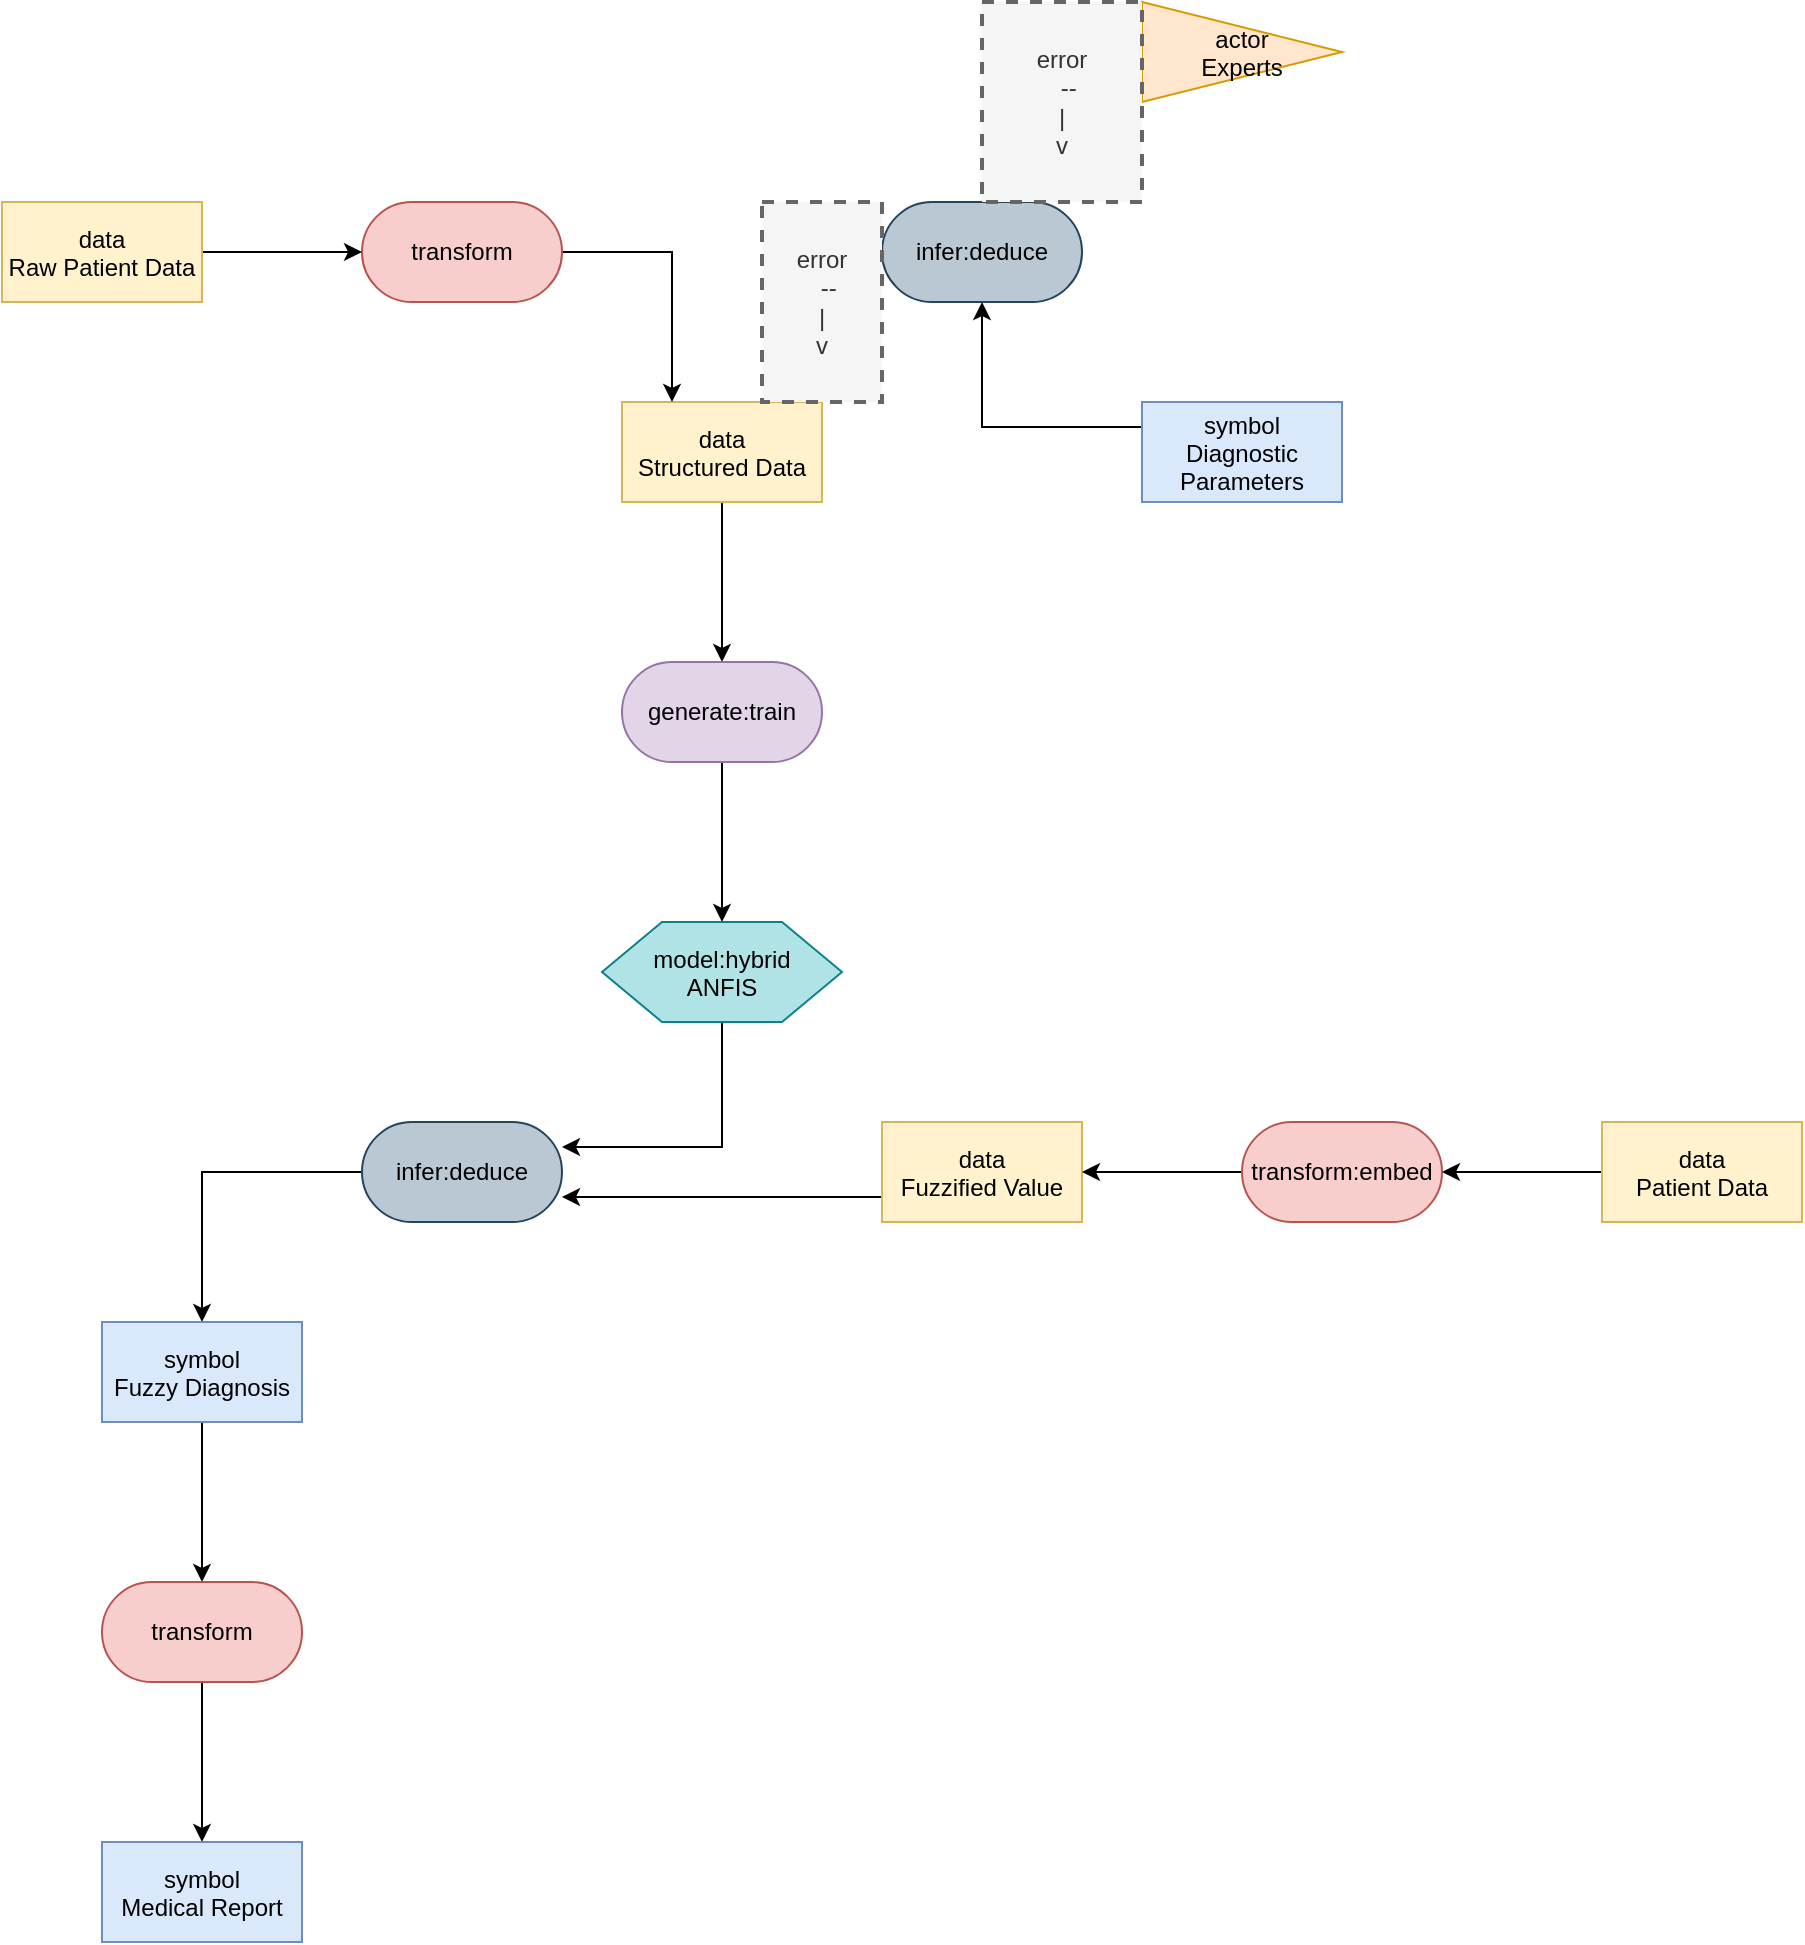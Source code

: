 <mxfile version="27.1.6" pages="2">
  <diagram name="Page-1" id="uR421m5Eu4md5AjJAitG">
    <mxGraphModel dx="1429" dy="856" grid="1" gridSize="10" guides="1" tooltips="1" connect="1" arrows="1" fold="1" page="1" pageScale="1" pageWidth="3300" pageHeight="4681" math="0" shadow="0">
      <root>
        <mxCell id="0" />
        <mxCell id="1" parent="0" />
        <mxCell id="n80IZ_nw0avHXSDwtfPN-1" value="actor&#xa;Experts" style="triangle;fillColor=#ffe6cc;strokeColor=#d79b00;" parent="1" name="actor" vertex="1">
          <mxGeometry x="1920" y="230" width="100" height="50" as="geometry" />
        </mxCell>
        <mxCell id="n80IZ_nw0avHXSDwtfPN-34" style="edgeStyle=orthogonalEdgeStyle;rounded=0;orthogonalLoop=1;jettySize=auto;html=1;exitX=0;exitY=0.25;exitDx=0;exitDy=0;entryX=0.5;entryY=1;entryDx=0;entryDy=0;" parent="1" source="n80IZ_nw0avHXSDwtfPN-2" target="n80IZ_nw0avHXSDwtfPN-3" edge="1">
          <mxGeometry relative="1" as="geometry" />
        </mxCell>
        <mxCell id="n80IZ_nw0avHXSDwtfPN-2" value="symbol&#xa;Diagnostic&#xa;Parameters" style="rectangle;fillColor=#dae8fc;strokeColor=#6c8ebf;" parent="1" name="symbol" vertex="1">
          <mxGeometry x="1920" y="430" width="100" height="50" as="geometry" />
        </mxCell>
        <mxCell id="n80IZ_nw0avHXSDwtfPN-3" value="infer:deduce" style="rounded=1;whiteSpace=wrap;html=1;arcSize=50;fillColor=#bac8d3;strokeColor=#23445d;" parent="1" name="infer:deduce" vertex="1">
          <mxGeometry x="1790" y="330" width="100" height="50" as="geometry" />
        </mxCell>
        <mxCell id="n80IZ_nw0avHXSDwtfPN-6" value="&lt;div&gt;error&lt;/div&gt;&lt;div&gt;&amp;nbsp; --&lt;/div&gt;&lt;div&gt;|&lt;/div&gt;&lt;div&gt;v&lt;/div&gt;" style="text;html=1;align=center;verticalAlign=middle;whiteSpace=wrap;rounded=0;dashed=1;fillColor=#f5f5f5;fontColor=#333333;strokeColor=#666666;strokeWidth=2;" parent="1" name="text" vertex="1">
          <mxGeometry x="1840" y="230" width="80" height="100" as="geometry" />
        </mxCell>
        <mxCell id="n80IZ_nw0avHXSDwtfPN-16" style="edgeStyle=orthogonalEdgeStyle;rounded=0;orthogonalLoop=1;jettySize=auto;html=1;exitX=0.5;exitY=1;exitDx=0;exitDy=0;entryX=0.5;entryY=0;entryDx=0;entryDy=0;" parent="1" source="n80IZ_nw0avHXSDwtfPN-7" target="n80IZ_nw0avHXSDwtfPN-15" edge="1">
          <mxGeometry relative="1" as="geometry" />
        </mxCell>
        <mxCell id="n80IZ_nw0avHXSDwtfPN-7" value="data&#xa;Structured Data" style="rectangle;fillColor=#fff2cc;strokeColor=#d6b656;" parent="1" name="data" vertex="1">
          <mxGeometry x="1660" y="430" width="100" height="50" as="geometry" />
        </mxCell>
        <mxCell id="n80IZ_nw0avHXSDwtfPN-9" value="&lt;div&gt;error&lt;/div&gt;&lt;div&gt;&amp;nbsp; --&lt;/div&gt;&lt;div&gt;|&lt;/div&gt;&lt;div&gt;v&lt;/div&gt;" style="text;html=1;align=center;verticalAlign=middle;whiteSpace=wrap;rounded=0;dashed=1;fillColor=#f5f5f5;fontColor=#333333;strokeColor=#666666;strokeWidth=2;" parent="1" name="text" vertex="1">
          <mxGeometry x="1730" y="330" width="60" height="100" as="geometry" />
        </mxCell>
        <mxCell id="n80IZ_nw0avHXSDwtfPN-12" style="edgeStyle=orthogonalEdgeStyle;rounded=0;orthogonalLoop=1;jettySize=auto;html=1;exitX=1;exitY=0.5;exitDx=0;exitDy=0;entryX=0.25;entryY=0;entryDx=0;entryDy=0;" parent="1" source="n80IZ_nw0avHXSDwtfPN-11" target="n80IZ_nw0avHXSDwtfPN-7" edge="1">
          <mxGeometry relative="1" as="geometry" />
        </mxCell>
        <mxCell id="n80IZ_nw0avHXSDwtfPN-11" value="transform" style="rounded=1;whiteSpace=wrap;html=1;arcSize=50;fillColor=#f8cecc;strokeColor=#b85450;" parent="1" name="transform" vertex="1">
          <mxGeometry x="1530" y="330" width="100" height="50" as="geometry" />
        </mxCell>
        <mxCell id="n80IZ_nw0avHXSDwtfPN-14" style="edgeStyle=orthogonalEdgeStyle;rounded=0;orthogonalLoop=1;jettySize=auto;html=1;exitX=1;exitY=0.5;exitDx=0;exitDy=0;entryX=0;entryY=0.5;entryDx=0;entryDy=0;" parent="1" source="n80IZ_nw0avHXSDwtfPN-13" target="n80IZ_nw0avHXSDwtfPN-11" edge="1">
          <mxGeometry relative="1" as="geometry" />
        </mxCell>
        <mxCell id="n80IZ_nw0avHXSDwtfPN-13" value="data&#xa;Raw Patient Data" style="rectangle;fillColor=#fff2cc;strokeColor=#d6b656;" parent="1" name="data" vertex="1">
          <mxGeometry x="1350" y="330" width="100" height="50" as="geometry" />
        </mxCell>
        <mxCell id="n80IZ_nw0avHXSDwtfPN-18" style="edgeStyle=orthogonalEdgeStyle;rounded=0;orthogonalLoop=1;jettySize=auto;html=1;exitX=0.5;exitY=1;exitDx=0;exitDy=0;entryX=0.5;entryY=0;entryDx=0;entryDy=0;" parent="1" source="n80IZ_nw0avHXSDwtfPN-15" target="n80IZ_nw0avHXSDwtfPN-17" edge="1">
          <mxGeometry relative="1" as="geometry" />
        </mxCell>
        <mxCell id="n80IZ_nw0avHXSDwtfPN-15" value="generate:train" style="rounded=1;whiteSpace=wrap;html=1;arcSize=50;fillColor=#e1d5e7;strokeColor=#9673a6;" parent="1" name="generate:train" vertex="1">
          <mxGeometry x="1660" y="560" width="100" height="50" as="geometry" />
        </mxCell>
        <mxCell id="n80IZ_nw0avHXSDwtfPN-25" style="edgeStyle=orthogonalEdgeStyle;rounded=0;orthogonalLoop=1;jettySize=auto;html=1;exitX=0.5;exitY=1;exitDx=0;exitDy=0;entryX=1;entryY=0.25;entryDx=0;entryDy=0;" parent="1" source="n80IZ_nw0avHXSDwtfPN-17" target="n80IZ_nw0avHXSDwtfPN-24" edge="1">
          <mxGeometry relative="1" as="geometry" />
        </mxCell>
        <mxCell id="n80IZ_nw0avHXSDwtfPN-17" value="model:hybrid&#xa;ANFIS" style="shape=hexagon;perimeter=hexagonPerimeter2;fillColor=#b0e3e6;strokeColor=#0e8088;" parent="1" name="model" vertex="1">
          <mxGeometry x="1650" y="690" width="120" height="50" as="geometry" />
        </mxCell>
        <mxCell id="n80IZ_nw0avHXSDwtfPN-26" style="edgeStyle=orthogonalEdgeStyle;rounded=0;orthogonalLoop=1;jettySize=auto;html=1;exitX=0;exitY=0.75;exitDx=0;exitDy=0;entryX=1;entryY=0.75;entryDx=0;entryDy=0;" parent="1" source="n80IZ_nw0avHXSDwtfPN-19" target="n80IZ_nw0avHXSDwtfPN-24" edge="1">
          <mxGeometry relative="1" as="geometry" />
        </mxCell>
        <mxCell id="n80IZ_nw0avHXSDwtfPN-19" value="data&#xa;Fuzzified Value" style="rectangle;fillColor=#fff2cc;strokeColor=#d6b656;" parent="1" name="data" vertex="1">
          <mxGeometry x="1790" y="790" width="100" height="50" as="geometry" />
        </mxCell>
        <mxCell id="n80IZ_nw0avHXSDwtfPN-21" style="edgeStyle=orthogonalEdgeStyle;rounded=0;orthogonalLoop=1;jettySize=auto;html=1;exitX=0;exitY=0.5;exitDx=0;exitDy=0;entryX=1;entryY=0.5;entryDx=0;entryDy=0;" parent="1" source="n80IZ_nw0avHXSDwtfPN-20" target="n80IZ_nw0avHXSDwtfPN-19" edge="1">
          <mxGeometry relative="1" as="geometry" />
        </mxCell>
        <mxCell id="n80IZ_nw0avHXSDwtfPN-20" value="transform:embed" style="rounded=1;whiteSpace=wrap;html=1;arcSize=50;fillColor=#f8cecc;strokeColor=#b85450;" parent="1" name="transform" vertex="1">
          <mxGeometry x="1970" y="790" width="100" height="50" as="geometry" />
        </mxCell>
        <mxCell id="n80IZ_nw0avHXSDwtfPN-23" style="edgeStyle=orthogonalEdgeStyle;rounded=0;orthogonalLoop=1;jettySize=auto;html=1;exitX=0;exitY=0.5;exitDx=0;exitDy=0;entryX=1;entryY=0.5;entryDx=0;entryDy=0;" parent="1" source="n80IZ_nw0avHXSDwtfPN-22" target="n80IZ_nw0avHXSDwtfPN-20" edge="1">
          <mxGeometry relative="1" as="geometry" />
        </mxCell>
        <mxCell id="n80IZ_nw0avHXSDwtfPN-22" value="data&#xa;Patient Data" style="rectangle;fillColor=#fff2cc;strokeColor=#d6b656;" parent="1" name="data" vertex="1">
          <mxGeometry x="2150" y="790" width="100" height="50" as="geometry" />
        </mxCell>
        <mxCell id="n80IZ_nw0avHXSDwtfPN-28" style="edgeStyle=orthogonalEdgeStyle;rounded=0;orthogonalLoop=1;jettySize=auto;html=1;exitX=0;exitY=0.5;exitDx=0;exitDy=0;entryX=0.5;entryY=0;entryDx=0;entryDy=0;" parent="1" source="n80IZ_nw0avHXSDwtfPN-24" target="n80IZ_nw0avHXSDwtfPN-27" edge="1">
          <mxGeometry relative="1" as="geometry" />
        </mxCell>
        <mxCell id="n80IZ_nw0avHXSDwtfPN-24" value="infer:deduce" style="rounded=1;whiteSpace=wrap;html=1;arcSize=50;fillColor=#bac8d3;strokeColor=#23445d;" parent="1" name="infer:deduce" vertex="1">
          <mxGeometry x="1530" y="790" width="100" height="50" as="geometry" />
        </mxCell>
        <mxCell id="n80IZ_nw0avHXSDwtfPN-30" style="edgeStyle=orthogonalEdgeStyle;rounded=0;orthogonalLoop=1;jettySize=auto;html=1;exitX=0.5;exitY=1;exitDx=0;exitDy=0;entryX=0.5;entryY=0;entryDx=0;entryDy=0;" parent="1" source="n80IZ_nw0avHXSDwtfPN-27" target="n80IZ_nw0avHXSDwtfPN-29" edge="1">
          <mxGeometry relative="1" as="geometry" />
        </mxCell>
        <mxCell id="n80IZ_nw0avHXSDwtfPN-27" value="symbol&#xa;Fuzzy Diagnosis" style="rectangle;fillColor=#dae8fc;strokeColor=#6c8ebf;" parent="1" name="symbol" vertex="1">
          <mxGeometry x="1400" y="890" width="100" height="50" as="geometry" />
        </mxCell>
        <mxCell id="n80IZ_nw0avHXSDwtfPN-32" style="edgeStyle=orthogonalEdgeStyle;rounded=0;orthogonalLoop=1;jettySize=auto;html=1;exitX=0.5;exitY=1;exitDx=0;exitDy=0;entryX=0.5;entryY=0;entryDx=0;entryDy=0;" parent="1" source="n80IZ_nw0avHXSDwtfPN-29" target="n80IZ_nw0avHXSDwtfPN-31" edge="1">
          <mxGeometry relative="1" as="geometry" />
        </mxCell>
        <mxCell id="n80IZ_nw0avHXSDwtfPN-29" value="transform" style="rounded=1;whiteSpace=wrap;html=1;arcSize=50;fillColor=#f8cecc;strokeColor=#b85450;" parent="1" name="transform" vertex="1">
          <mxGeometry x="1400" y="1020" width="100" height="50" as="geometry" />
        </mxCell>
        <mxCell id="n80IZ_nw0avHXSDwtfPN-31" value="symbol&#xa;Medical Report" style="rectangle;fillColor=#dae8fc;strokeColor=#6c8ebf;" parent="1" name="symbol" vertex="1">
          <mxGeometry x="1400" y="1150" width="100" height="50" as="geometry" />
        </mxCell>
      </root>
    </mxGraphModel>
  </diagram>
  <diagram name="Copy of Page-1" id="Js-KmAqDyuFhVsA3ZnjM">
    <mxGraphModel dx="1572" dy="942" grid="1" gridSize="10" guides="1" tooltips="1" connect="1" arrows="1" fold="1" page="1" pageScale="1" pageWidth="3300" pageHeight="4681" math="0" shadow="0">
      <root>
        <mxCell id="v2QUAWk9Dv10mPUXZaIN-0" />
        <mxCell id="v2QUAWk9Dv10mPUXZaIN-1" parent="v2QUAWk9Dv10mPUXZaIN-0" />
        <mxCell id="IhBUPEQ04B81AC8a0SYr-0" style="edgeStyle=orthogonalEdgeStyle;rounded=0;orthogonalLoop=1;jettySize=auto;html=1;exitX=0;exitY=0.5;exitDx=0;exitDy=0;entryX=0.5;entryY=0;entryDx=0;entryDy=0;" edge="1" parent="v2QUAWk9Dv10mPUXZaIN-1" source="v2QUAWk9Dv10mPUXZaIN-2" target="v2QUAWk9Dv10mPUXZaIN-5">
          <mxGeometry relative="1" as="geometry" />
        </mxCell>
        <mxCell id="v2QUAWk9Dv10mPUXZaIN-2" value="actor&#xa;Experts" style="triangle;fillColor=#ffe6cc;strokeColor=#d79b00;" name="actor" vertex="1" parent="v2QUAWk9Dv10mPUXZaIN-1">
          <mxGeometry x="1920" y="230" width="100" height="50" as="geometry" />
        </mxCell>
        <mxCell id="v2QUAWk9Dv10mPUXZaIN-3" style="edgeStyle=orthogonalEdgeStyle;rounded=0;orthogonalLoop=1;jettySize=auto;html=1;exitX=0;exitY=0.25;exitDx=0;exitDy=0;entryX=0.5;entryY=1;entryDx=0;entryDy=0;" edge="1" parent="v2QUAWk9Dv10mPUXZaIN-1" source="v2QUAWk9Dv10mPUXZaIN-4" target="v2QUAWk9Dv10mPUXZaIN-5">
          <mxGeometry relative="1" as="geometry" />
        </mxCell>
        <mxCell id="v2QUAWk9Dv10mPUXZaIN-4" value="symbol&#xa;Diagnostic&#xa;Parameters" style="rectangle;fillColor=#dae8fc;strokeColor=#6c8ebf;" name="symbol" vertex="1" parent="v2QUAWk9Dv10mPUXZaIN-1">
          <mxGeometry x="1920" y="430" width="100" height="50" as="geometry" />
        </mxCell>
        <mxCell id="IhBUPEQ04B81AC8a0SYr-1" style="edgeStyle=orthogonalEdgeStyle;rounded=0;orthogonalLoop=1;jettySize=auto;html=1;exitX=0;exitY=0.5;exitDx=0;exitDy=0;entryX=0.75;entryY=0;entryDx=0;entryDy=0;" edge="1" parent="v2QUAWk9Dv10mPUXZaIN-1" source="v2QUAWk9Dv10mPUXZaIN-5" target="v2QUAWk9Dv10mPUXZaIN-8">
          <mxGeometry relative="1" as="geometry" />
        </mxCell>
        <mxCell id="v2QUAWk9Dv10mPUXZaIN-5" value="infer:deduce" style="rounded=1;whiteSpace=wrap;html=1;arcSize=50;fillColor=#bac8d3;strokeColor=#23445d;" name="infer:deduce" vertex="1" parent="v2QUAWk9Dv10mPUXZaIN-1">
          <mxGeometry x="1790" y="330" width="100" height="50" as="geometry" />
        </mxCell>
        <mxCell id="v2QUAWk9Dv10mPUXZaIN-7" style="edgeStyle=orthogonalEdgeStyle;rounded=0;orthogonalLoop=1;jettySize=auto;html=1;exitX=0.5;exitY=1;exitDx=0;exitDy=0;entryX=0.5;entryY=0;entryDx=0;entryDy=0;" edge="1" parent="v2QUAWk9Dv10mPUXZaIN-1" source="v2QUAWk9Dv10mPUXZaIN-8" target="v2QUAWk9Dv10mPUXZaIN-15">
          <mxGeometry relative="1" as="geometry" />
        </mxCell>
        <mxCell id="v2QUAWk9Dv10mPUXZaIN-8" value="data&#xa;Structured Data" style="rectangle;fillColor=#fff2cc;strokeColor=#d6b656;" name="data" vertex="1" parent="v2QUAWk9Dv10mPUXZaIN-1">
          <mxGeometry x="1660" y="430" width="100" height="50" as="geometry" />
        </mxCell>
        <mxCell id="v2QUAWk9Dv10mPUXZaIN-10" style="edgeStyle=orthogonalEdgeStyle;rounded=0;orthogonalLoop=1;jettySize=auto;html=1;exitX=1;exitY=0.5;exitDx=0;exitDy=0;entryX=0.25;entryY=0;entryDx=0;entryDy=0;" edge="1" parent="v2QUAWk9Dv10mPUXZaIN-1" source="v2QUAWk9Dv10mPUXZaIN-11" target="v2QUAWk9Dv10mPUXZaIN-8">
          <mxGeometry relative="1" as="geometry" />
        </mxCell>
        <mxCell id="v2QUAWk9Dv10mPUXZaIN-11" value="transform" style="rounded=1;whiteSpace=wrap;html=1;arcSize=50;fillColor=#f8cecc;strokeColor=#b85450;" name="transform" vertex="1" parent="v2QUAWk9Dv10mPUXZaIN-1">
          <mxGeometry x="1530" y="330" width="100" height="50" as="geometry" />
        </mxCell>
        <mxCell id="v2QUAWk9Dv10mPUXZaIN-12" style="edgeStyle=orthogonalEdgeStyle;rounded=0;orthogonalLoop=1;jettySize=auto;html=1;exitX=1;exitY=0.5;exitDx=0;exitDy=0;entryX=0;entryY=0.5;entryDx=0;entryDy=0;" edge="1" parent="v2QUAWk9Dv10mPUXZaIN-1" source="v2QUAWk9Dv10mPUXZaIN-13" target="v2QUAWk9Dv10mPUXZaIN-11">
          <mxGeometry relative="1" as="geometry" />
        </mxCell>
        <mxCell id="v2QUAWk9Dv10mPUXZaIN-13" value="data&#xa;Raw Patient Data" style="rectangle;fillColor=#fff2cc;strokeColor=#d6b656;" name="data" vertex="1" parent="v2QUAWk9Dv10mPUXZaIN-1">
          <mxGeometry x="1350" y="330" width="100" height="50" as="geometry" />
        </mxCell>
        <mxCell id="v2QUAWk9Dv10mPUXZaIN-14" style="edgeStyle=orthogonalEdgeStyle;rounded=0;orthogonalLoop=1;jettySize=auto;html=1;exitX=0.5;exitY=1;exitDx=0;exitDy=0;entryX=0.5;entryY=0;entryDx=0;entryDy=0;" edge="1" parent="v2QUAWk9Dv10mPUXZaIN-1" source="v2QUAWk9Dv10mPUXZaIN-15" target="v2QUAWk9Dv10mPUXZaIN-17">
          <mxGeometry relative="1" as="geometry" />
        </mxCell>
        <mxCell id="v2QUAWk9Dv10mPUXZaIN-15" value="generate:train" style="rounded=1;whiteSpace=wrap;html=1;arcSize=50;fillColor=#e1d5e7;strokeColor=#9673a6;" name="generate:train" vertex="1" parent="v2QUAWk9Dv10mPUXZaIN-1">
          <mxGeometry x="1660" y="560" width="100" height="50" as="geometry" />
        </mxCell>
        <mxCell id="v2QUAWk9Dv10mPUXZaIN-16" style="edgeStyle=orthogonalEdgeStyle;rounded=0;orthogonalLoop=1;jettySize=auto;html=1;exitX=0.5;exitY=1;exitDx=0;exitDy=0;entryX=1;entryY=0.25;entryDx=0;entryDy=0;" edge="1" parent="v2QUAWk9Dv10mPUXZaIN-1" source="v2QUAWk9Dv10mPUXZaIN-17" target="v2QUAWk9Dv10mPUXZaIN-25">
          <mxGeometry relative="1" as="geometry" />
        </mxCell>
        <mxCell id="v2QUAWk9Dv10mPUXZaIN-17" value="model:hybrid&#xa;ANFIS" style="shape=hexagon;perimeter=hexagonPerimeter2;fillColor=#b0e3e6;strokeColor=#0e8088;" name="model" vertex="1" parent="v2QUAWk9Dv10mPUXZaIN-1">
          <mxGeometry x="1650" y="690" width="120" height="50" as="geometry" />
        </mxCell>
        <mxCell id="v2QUAWk9Dv10mPUXZaIN-18" style="edgeStyle=orthogonalEdgeStyle;rounded=0;orthogonalLoop=1;jettySize=auto;html=1;exitX=0;exitY=0.75;exitDx=0;exitDy=0;entryX=1;entryY=0.75;entryDx=0;entryDy=0;" edge="1" parent="v2QUAWk9Dv10mPUXZaIN-1" source="v2QUAWk9Dv10mPUXZaIN-19" target="v2QUAWk9Dv10mPUXZaIN-25">
          <mxGeometry relative="1" as="geometry" />
        </mxCell>
        <mxCell id="v2QUAWk9Dv10mPUXZaIN-19" value="data&#xa;Fuzzified Value" style="rectangle;fillColor=#fff2cc;strokeColor=#d6b656;" name="data" vertex="1" parent="v2QUAWk9Dv10mPUXZaIN-1">
          <mxGeometry x="1790" y="790" width="100" height="50" as="geometry" />
        </mxCell>
        <mxCell id="v2QUAWk9Dv10mPUXZaIN-20" style="edgeStyle=orthogonalEdgeStyle;rounded=0;orthogonalLoop=1;jettySize=auto;html=1;exitX=0;exitY=0.5;exitDx=0;exitDy=0;entryX=1;entryY=0.5;entryDx=0;entryDy=0;" edge="1" parent="v2QUAWk9Dv10mPUXZaIN-1" source="v2QUAWk9Dv10mPUXZaIN-21" target="v2QUAWk9Dv10mPUXZaIN-19">
          <mxGeometry relative="1" as="geometry" />
        </mxCell>
        <mxCell id="v2QUAWk9Dv10mPUXZaIN-21" value="transform:embed" style="rounded=1;whiteSpace=wrap;html=1;arcSize=50;fillColor=#f8cecc;strokeColor=#b85450;" name="transform" vertex="1" parent="v2QUAWk9Dv10mPUXZaIN-1">
          <mxGeometry x="1970" y="790" width="100" height="50" as="geometry" />
        </mxCell>
        <mxCell id="v2QUAWk9Dv10mPUXZaIN-22" style="edgeStyle=orthogonalEdgeStyle;rounded=0;orthogonalLoop=1;jettySize=auto;html=1;exitX=0;exitY=0.5;exitDx=0;exitDy=0;entryX=1;entryY=0.5;entryDx=0;entryDy=0;" edge="1" parent="v2QUAWk9Dv10mPUXZaIN-1" source="v2QUAWk9Dv10mPUXZaIN-23" target="v2QUAWk9Dv10mPUXZaIN-21">
          <mxGeometry relative="1" as="geometry" />
        </mxCell>
        <mxCell id="v2QUAWk9Dv10mPUXZaIN-23" value="data&#xa;Patient Data" style="rectangle;fillColor=#fff2cc;strokeColor=#d6b656;" name="data" vertex="1" parent="v2QUAWk9Dv10mPUXZaIN-1">
          <mxGeometry x="2150" y="790" width="100" height="50" as="geometry" />
        </mxCell>
        <mxCell id="v2QUAWk9Dv10mPUXZaIN-24" style="edgeStyle=orthogonalEdgeStyle;rounded=0;orthogonalLoop=1;jettySize=auto;html=1;exitX=0;exitY=0.5;exitDx=0;exitDy=0;entryX=0.5;entryY=0;entryDx=0;entryDy=0;" edge="1" parent="v2QUAWk9Dv10mPUXZaIN-1" source="v2QUAWk9Dv10mPUXZaIN-25" target="v2QUAWk9Dv10mPUXZaIN-27">
          <mxGeometry relative="1" as="geometry" />
        </mxCell>
        <mxCell id="v2QUAWk9Dv10mPUXZaIN-25" value="infer:deduce" style="rounded=1;whiteSpace=wrap;html=1;arcSize=50;fillColor=#bac8d3;strokeColor=#23445d;" name="infer:deduce" vertex="1" parent="v2QUAWk9Dv10mPUXZaIN-1">
          <mxGeometry x="1530" y="790" width="100" height="50" as="geometry" />
        </mxCell>
        <mxCell id="v2QUAWk9Dv10mPUXZaIN-26" style="edgeStyle=orthogonalEdgeStyle;rounded=0;orthogonalLoop=1;jettySize=auto;html=1;exitX=0.5;exitY=1;exitDx=0;exitDy=0;entryX=0.5;entryY=0;entryDx=0;entryDy=0;" edge="1" parent="v2QUAWk9Dv10mPUXZaIN-1" source="v2QUAWk9Dv10mPUXZaIN-27" target="v2QUAWk9Dv10mPUXZaIN-29">
          <mxGeometry relative="1" as="geometry" />
        </mxCell>
        <mxCell id="v2QUAWk9Dv10mPUXZaIN-27" value="symbol&#xa;Fuzzy Diagnosis" style="rectangle;fillColor=#dae8fc;strokeColor=#6c8ebf;" name="symbol" vertex="1" parent="v2QUAWk9Dv10mPUXZaIN-1">
          <mxGeometry x="1400" y="890" width="100" height="50" as="geometry" />
        </mxCell>
        <mxCell id="v2QUAWk9Dv10mPUXZaIN-28" style="edgeStyle=orthogonalEdgeStyle;rounded=0;orthogonalLoop=1;jettySize=auto;html=1;exitX=0.5;exitY=1;exitDx=0;exitDy=0;entryX=0.5;entryY=0;entryDx=0;entryDy=0;" edge="1" parent="v2QUAWk9Dv10mPUXZaIN-1" source="v2QUAWk9Dv10mPUXZaIN-29" target="v2QUAWk9Dv10mPUXZaIN-30">
          <mxGeometry relative="1" as="geometry" />
        </mxCell>
        <mxCell id="v2QUAWk9Dv10mPUXZaIN-29" value="transform" style="rounded=1;whiteSpace=wrap;html=1;arcSize=50;fillColor=#f8cecc;strokeColor=#b85450;" name="transform" vertex="1" parent="v2QUAWk9Dv10mPUXZaIN-1">
          <mxGeometry x="1400" y="1020" width="100" height="50" as="geometry" />
        </mxCell>
        <mxCell id="v2QUAWk9Dv10mPUXZaIN-30" value="symbol&#xa;Medical Report" style="rectangle;fillColor=#dae8fc;strokeColor=#6c8ebf;" name="symbol" vertex="1" parent="v2QUAWk9Dv10mPUXZaIN-1">
          <mxGeometry x="1400" y="1150" width="100" height="50" as="geometry" />
        </mxCell>
      </root>
    </mxGraphModel>
  </diagram>
</mxfile>

